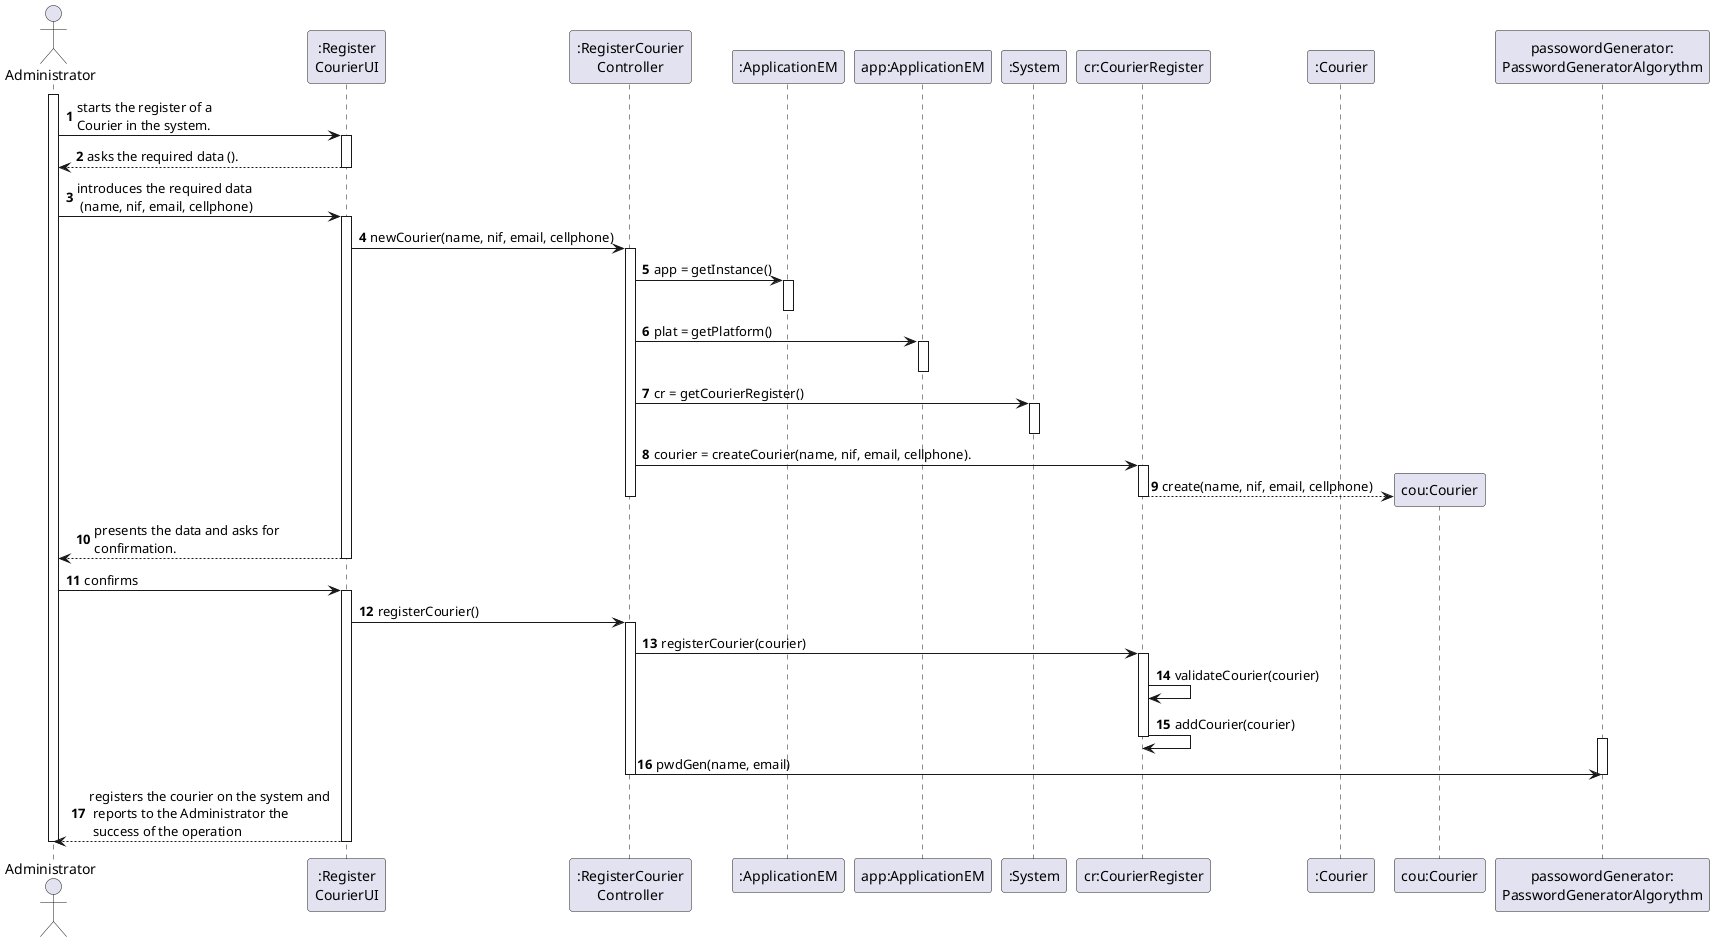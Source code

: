 @startuml
autonumber

actor "Administrator" as Admin
participant ":Register\nCourierUI" as UI
participant ":RegisterCourier\nController" as CTRL
participant ":ApplicationEM" as APP
participant "app:ApplicationEM" as AP
participant ":System" as PLAT
participant "cr:CourierRegister" as CR
participant ":Courier" as _COU
participant "cou:Courier" as COU
participant "passowordGenerator:\nPasswordGeneratorAlgorythm" as PG


activate Admin
Admin -> UI : starts the register of a \nCourier in the system.
activate UI
UI --> Admin : asks the required data ().
deactivate UI

Admin -> UI : introduces the required data\n (name, nif, email, cellphone)
activate UI

UI -> CTRL : newCourier(name, nif, email, cellphone)
activate CTRL

CTRL -> APP : app = getInstance()
activate APP
deactivate APP

CTRL -> AP : plat = getPlatform()
activate AP
deactivate AP

CTRL -> PLAT: cr = getCourierRegister()
activate PLAT
deactivate PLAT

CTRL -> CR: courier = createCourier(name, nif, email, cellphone).
activate CR

CR --> COU ** : create(name, nif, email, cellphone)
deactivate CR

'CTRL -> CR : courierValidation(courier, pwd)
'activate CR
'deactivate CR

deactivate CTRL
UI --> Admin : presents the data and asks for \nconfirmation.
deactivate UI

Admin -> UI : confirms
activate UI

UI -> CTRL: registerCourier()
activate CTRL
CTRL -> CR: registerCourier(courier)
activate CR

CR -> CR: validateCourier(courier)
CR -> CR: addCourier(courier)
deactivate CR


activate PG
CTRL -> PG: pwdGen(name, email)

deactivate CTRL
deactivate PG


deactivate PLAT
deactivate CTRL
UI --> Admin :  registers the courier on the system and\n reports to the Administrator the\n success of the operation
deactivate UI

deactivate Admin
@enduml

